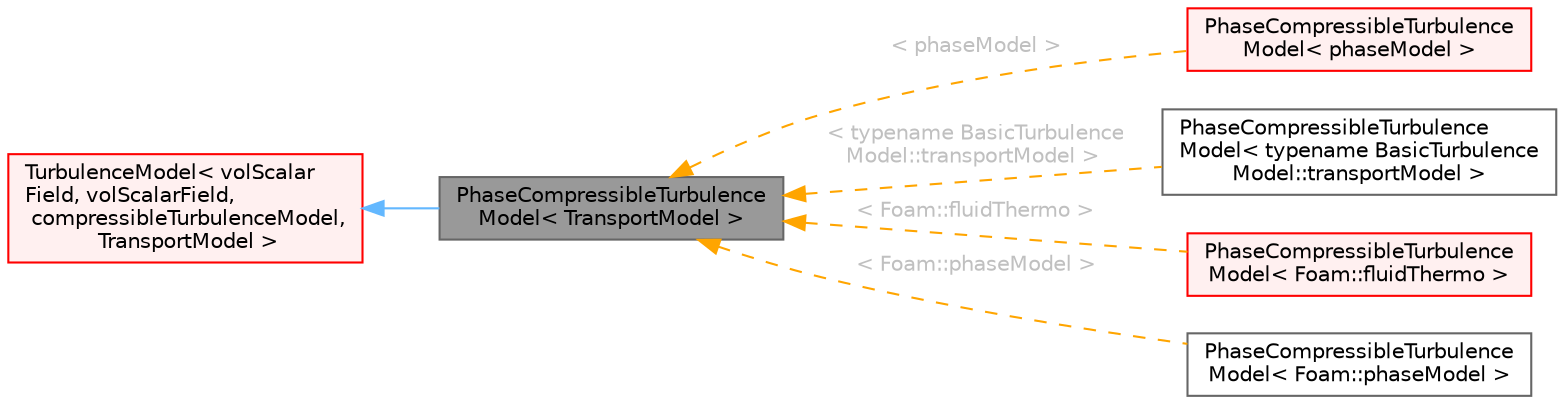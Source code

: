 digraph "PhaseCompressibleTurbulenceModel&lt; TransportModel &gt;"
{
 // LATEX_PDF_SIZE
  bgcolor="transparent";
  edge [fontname=Helvetica,fontsize=10,labelfontname=Helvetica,labelfontsize=10];
  node [fontname=Helvetica,fontsize=10,shape=box,height=0.2,width=0.4];
  rankdir="LR";
  Node1 [id="Node000001",label="PhaseCompressibleTurbulence\lModel\< TransportModel \>",height=0.2,width=0.4,color="gray40", fillcolor="grey60", style="filled", fontcolor="black",tooltip="Templated abstract base class for multiphase compressible turbulence models."];
  Node2 -> Node1 [id="edge1_Node000001_Node000002",dir="back",color="steelblue1",style="solid",tooltip=" "];
  Node2 [id="Node000002",label="TurbulenceModel\< volScalar\lField, volScalarField,\l compressibleTurbulenceModel,\l TransportModel \>",height=0.2,width=0.4,color="red", fillcolor="#FFF0F0", style="filled",URL="$classFoam_1_1TurbulenceModel.html",tooltip=" "];
  Node1 -> Node16 [id="edge2_Node000001_Node000016",dir="back",color="orange",style="dashed",tooltip=" ",label=" \< phaseModel \>",fontcolor="grey" ];
  Node16 [id="Node000016",label="PhaseCompressibleTurbulence\lModel\< phaseModel \>",height=0.2,width=0.4,color="red", fillcolor="#FFF0F0", style="filled",URL="$classFoam_1_1PhaseCompressibleTurbulenceModel.html",tooltip=" "];
  Node1 -> Node24 [id="edge3_Node000001_Node000024",dir="back",color="orange",style="dashed",tooltip=" ",label=" \< typename BasicTurbulence\lModel::transportModel \>",fontcolor="grey" ];
  Node24 [id="Node000024",label="PhaseCompressibleTurbulence\lModel\< typename BasicTurbulence\lModel::transportModel \>",height=0.2,width=0.4,color="gray40", fillcolor="white", style="filled",URL="$classFoam_1_1PhaseCompressibleTurbulenceModel.html",tooltip=" "];
  Node1 -> Node25 [id="edge4_Node000001_Node000025",dir="back",color="orange",style="dashed",tooltip=" ",label=" \< Foam::fluidThermo \>",fontcolor="grey" ];
  Node25 [id="Node000025",label="PhaseCompressibleTurbulence\lModel\< Foam::fluidThermo \>",height=0.2,width=0.4,color="red", fillcolor="#FFF0F0", style="filled",URL="$classFoam_1_1PhaseCompressibleTurbulenceModel.html",tooltip=" "];
  Node1 -> Node27 [id="edge5_Node000001_Node000027",dir="back",color="orange",style="dashed",tooltip=" ",label=" \< Foam::phaseModel \>",fontcolor="grey" ];
  Node27 [id="Node000027",label="PhaseCompressibleTurbulence\lModel\< Foam::phaseModel \>",height=0.2,width=0.4,color="gray40", fillcolor="white", style="filled",URL="$classFoam_1_1PhaseCompressibleTurbulenceModel.html",tooltip=" "];
}
